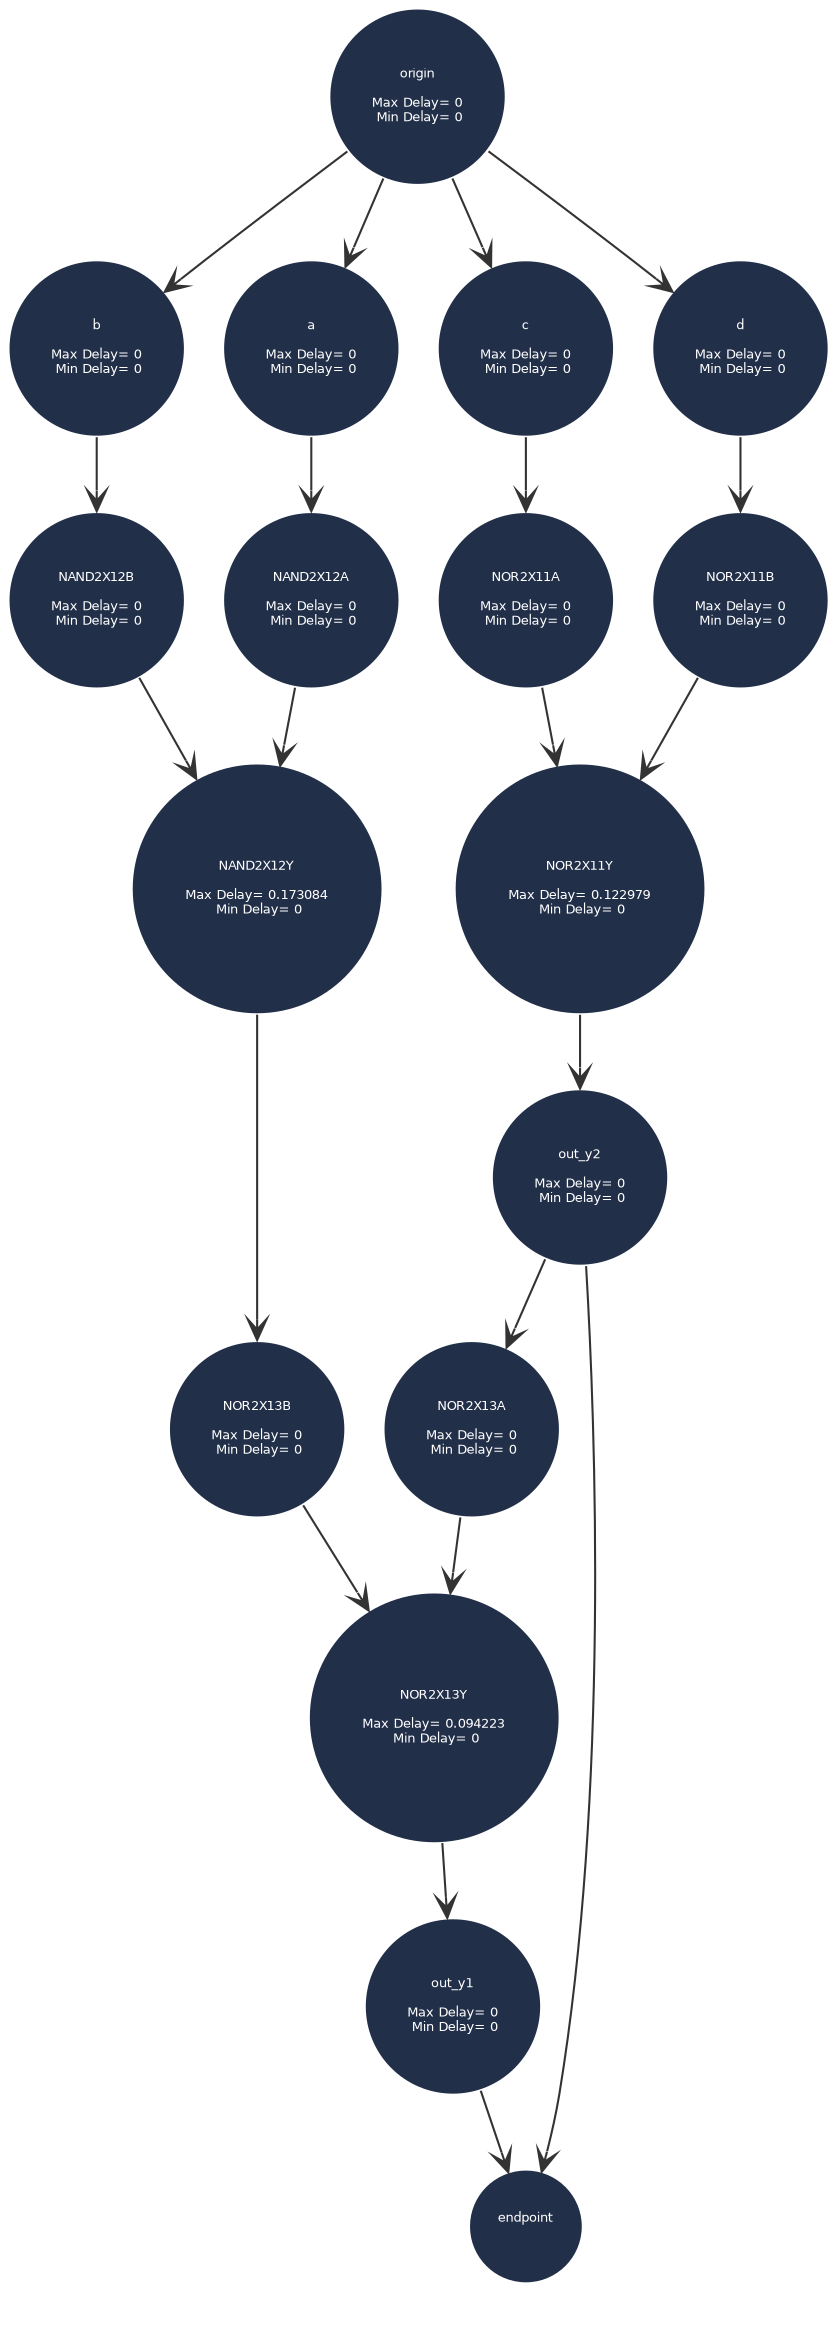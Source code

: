 // Graph
digraph {
	graph [bgcolor="#ffffff" fontcolor=white fontsize=12 label="Graph"]
	node [color=white fillcolor="#222f49" fontcolor=white fontname=Helvetica fontsize=6 radius=2 shape=circle style=filled]
	edge [arrowhead=open color="#333333" fontcolor=white fontname=Courier fontsize=12]
	origin [label="origin

Max Delay= 0
 Min Delay= 0"]
	a [label="a

Max Delay= 0
 Min Delay= 0"]
	NAND2X12A [label="NAND2X12A

Max Delay= 0
 Min Delay= 0"]
	c [label="c

Max Delay= 0
 Min Delay= 0"]
	NOR2X11A [label="NOR2X11A

Max Delay= 0
 Min Delay= 0"]
	b [label="b

Max Delay= 0
 Min Delay= 0"]
	NAND2X12B [label="NAND2X12B

Max Delay= 0
 Min Delay= 0"]
	NAND2X12Y [label="NAND2X12Y

Max Delay= 0.173084
 Min Delay= 0"]
	NOR2X13B [label="NOR2X13B

Max Delay= 0
 Min Delay= 0"]
	d [label="d

Max Delay= 0
 Min Delay= 0"]
	NOR2X11B [label="NOR2X11B

Max Delay= 0
 Min Delay= 0"]
	NOR2X11Y [label="NOR2X11Y

Max Delay= 0.122979
 Min Delay= 0"]
	out_y2 [label="out_y2

Max Delay= 0
 Min Delay= 0"]
	NOR2X13A [label="NOR2X13A

Max Delay= 0
 Min Delay= 0"]
	NOR2X13Y [label="NOR2X13Y

Max Delay= 0.094223
 Min Delay= 0"]
	out_y1 [label="out_y1

Max Delay= 0
 Min Delay= 0"]
	endpoint [label="endpoint

"]
		origin -> a
		origin -> c
		origin -> b
		origin -> d
		a -> NAND2X12A
		c -> NOR2X11A
		NAND2X12B -> NAND2X12Y
		d -> NOR2X11B
		NAND2X12A -> NAND2X12Y
		NOR2X13B -> NOR2X13Y
		NOR2X13Y -> out_y1
		NOR2X11B -> NOR2X11Y
		NOR2X11A -> NOR2X11Y
		b -> NAND2X12B
		NOR2X11Y -> out_y2
		NOR2X13A -> NOR2X13Y
		out_y2 -> endpoint
		out_y2 -> NOR2X13A
		NAND2X12Y -> NOR2X13B
		out_y1 -> endpoint
}
